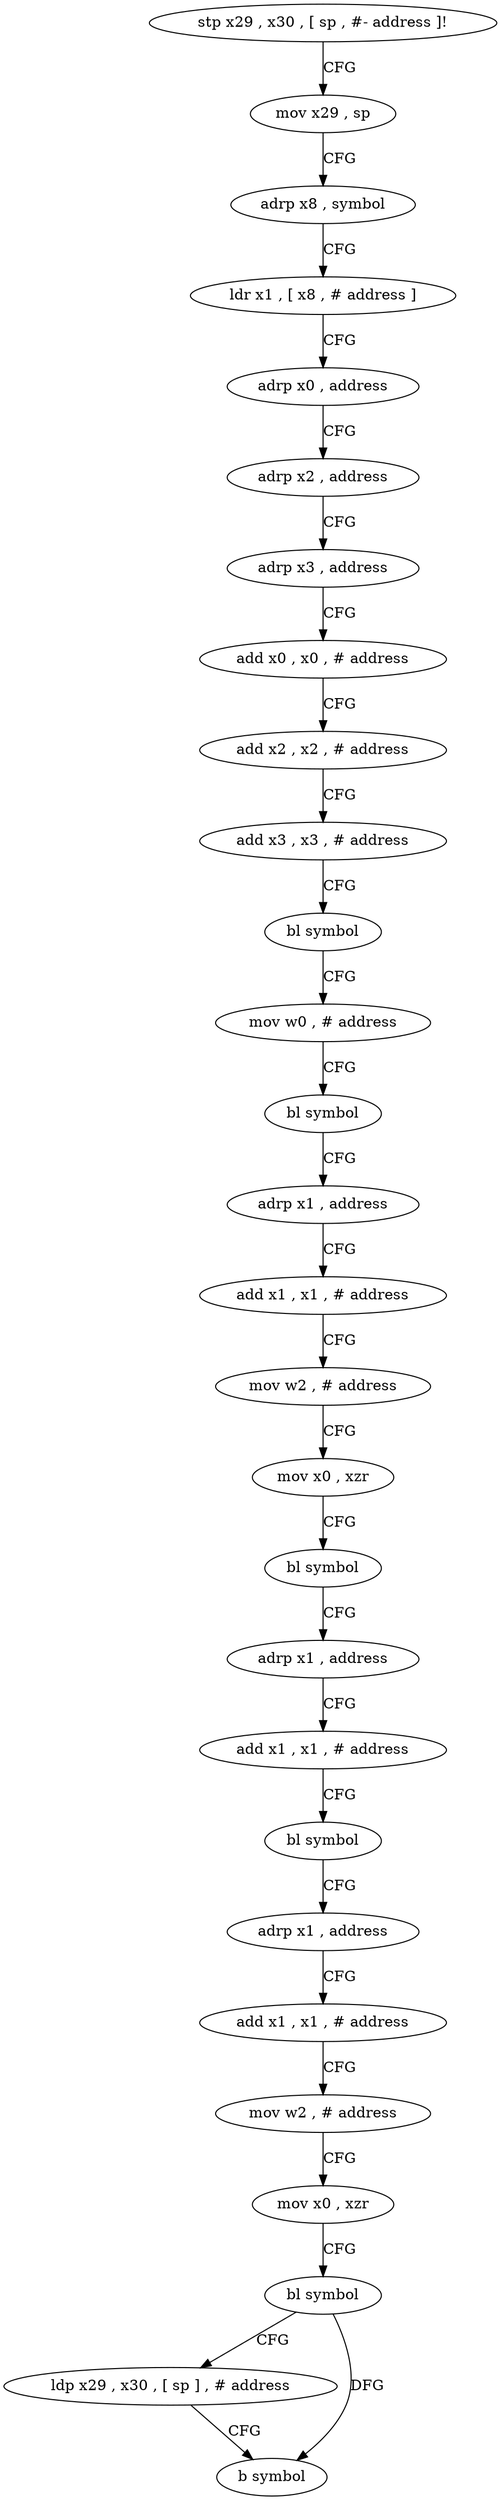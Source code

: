 digraph "func" {
"4213188" [label = "stp x29 , x30 , [ sp , #- address ]!" ]
"4213192" [label = "mov x29 , sp" ]
"4213196" [label = "adrp x8 , symbol" ]
"4213200" [label = "ldr x1 , [ x8 , # address ]" ]
"4213204" [label = "adrp x0 , address" ]
"4213208" [label = "adrp x2 , address" ]
"4213212" [label = "adrp x3 , address" ]
"4213216" [label = "add x0 , x0 , # address" ]
"4213220" [label = "add x2 , x2 , # address" ]
"4213224" [label = "add x3 , x3 , # address" ]
"4213228" [label = "bl symbol" ]
"4213232" [label = "mov w0 , # address" ]
"4213236" [label = "bl symbol" ]
"4213240" [label = "adrp x1 , address" ]
"4213244" [label = "add x1 , x1 , # address" ]
"4213248" [label = "mov w2 , # address" ]
"4213252" [label = "mov x0 , xzr" ]
"4213256" [label = "bl symbol" ]
"4213260" [label = "adrp x1 , address" ]
"4213264" [label = "add x1 , x1 , # address" ]
"4213268" [label = "bl symbol" ]
"4213272" [label = "adrp x1 , address" ]
"4213276" [label = "add x1 , x1 , # address" ]
"4213280" [label = "mov w2 , # address" ]
"4213284" [label = "mov x0 , xzr" ]
"4213288" [label = "bl symbol" ]
"4213292" [label = "ldp x29 , x30 , [ sp ] , # address" ]
"4213296" [label = "b symbol" ]
"4213188" -> "4213192" [ label = "CFG" ]
"4213192" -> "4213196" [ label = "CFG" ]
"4213196" -> "4213200" [ label = "CFG" ]
"4213200" -> "4213204" [ label = "CFG" ]
"4213204" -> "4213208" [ label = "CFG" ]
"4213208" -> "4213212" [ label = "CFG" ]
"4213212" -> "4213216" [ label = "CFG" ]
"4213216" -> "4213220" [ label = "CFG" ]
"4213220" -> "4213224" [ label = "CFG" ]
"4213224" -> "4213228" [ label = "CFG" ]
"4213228" -> "4213232" [ label = "CFG" ]
"4213232" -> "4213236" [ label = "CFG" ]
"4213236" -> "4213240" [ label = "CFG" ]
"4213240" -> "4213244" [ label = "CFG" ]
"4213244" -> "4213248" [ label = "CFG" ]
"4213248" -> "4213252" [ label = "CFG" ]
"4213252" -> "4213256" [ label = "CFG" ]
"4213256" -> "4213260" [ label = "CFG" ]
"4213260" -> "4213264" [ label = "CFG" ]
"4213264" -> "4213268" [ label = "CFG" ]
"4213268" -> "4213272" [ label = "CFG" ]
"4213272" -> "4213276" [ label = "CFG" ]
"4213276" -> "4213280" [ label = "CFG" ]
"4213280" -> "4213284" [ label = "CFG" ]
"4213284" -> "4213288" [ label = "CFG" ]
"4213288" -> "4213292" [ label = "CFG" ]
"4213288" -> "4213296" [ label = "DFG" ]
"4213292" -> "4213296" [ label = "CFG" ]
}
